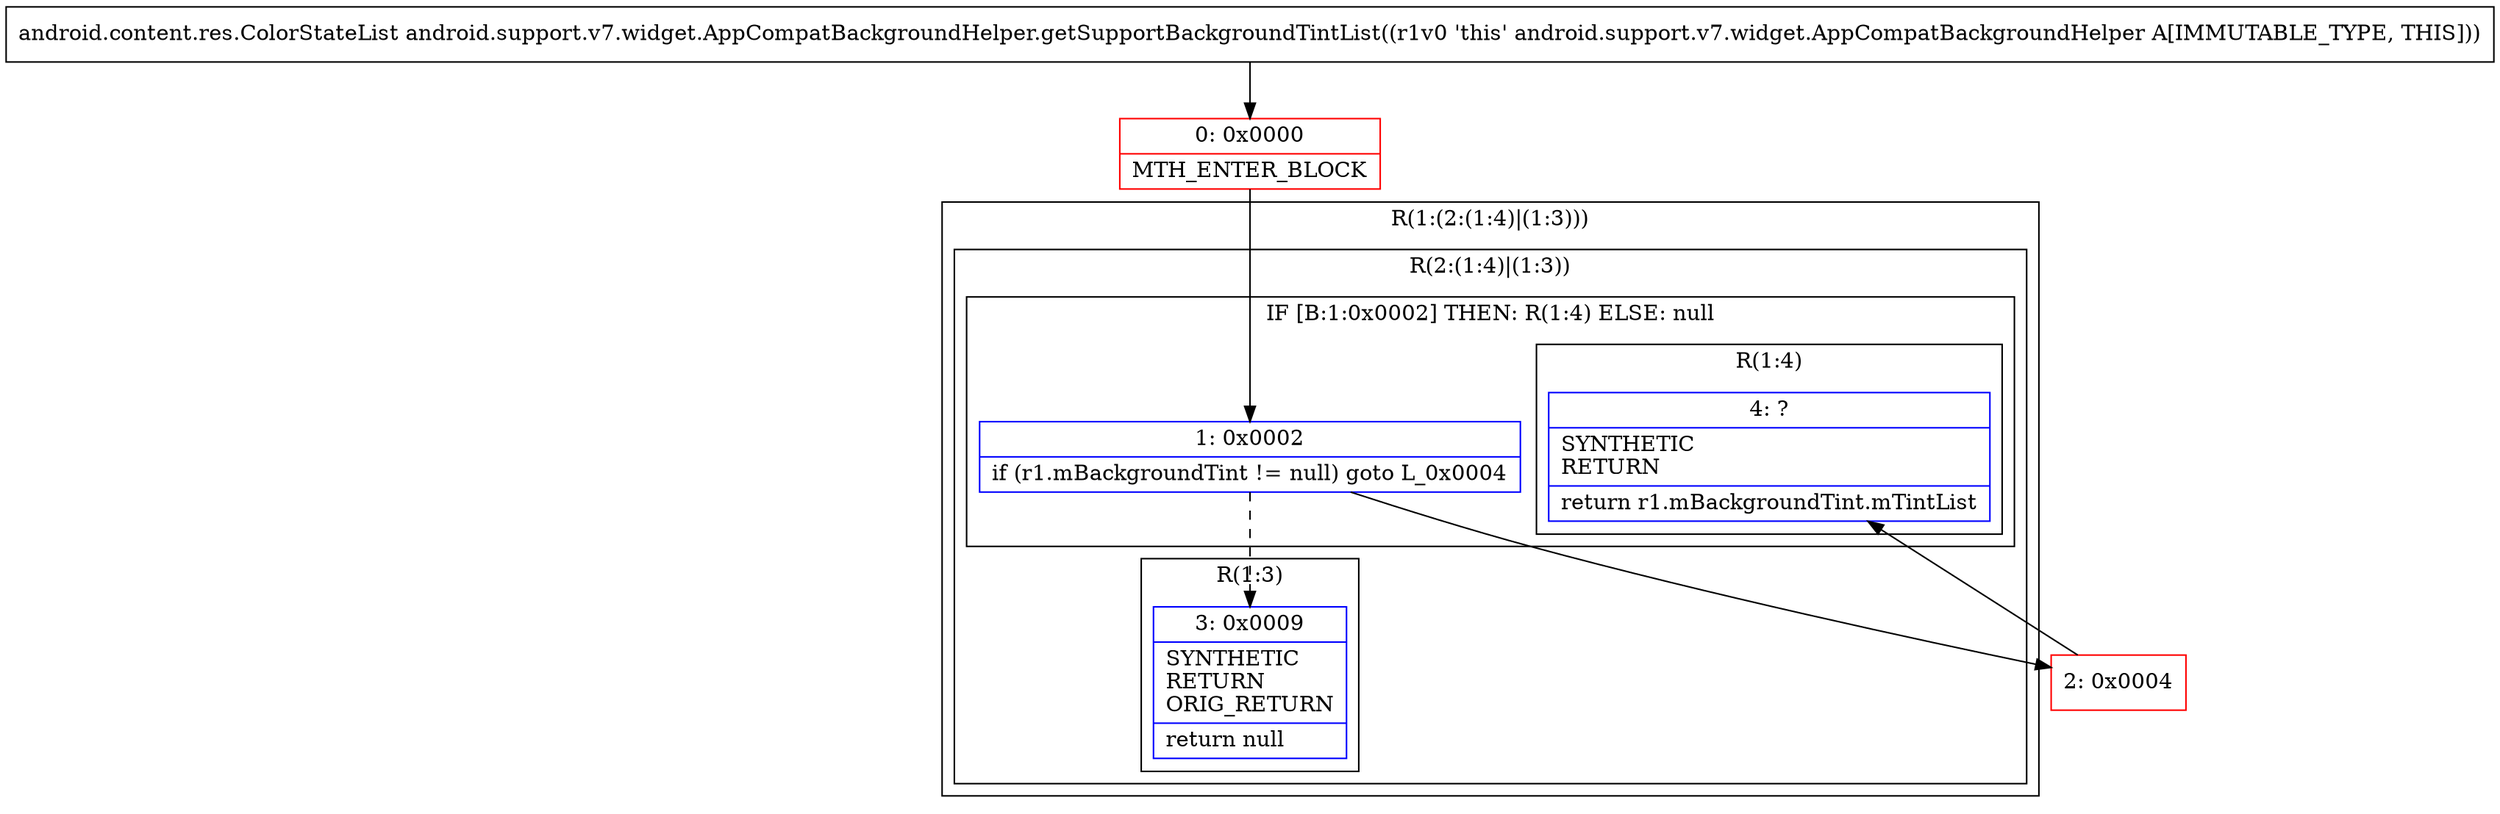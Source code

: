digraph "CFG forandroid.support.v7.widget.AppCompatBackgroundHelper.getSupportBackgroundTintList()Landroid\/content\/res\/ColorStateList;" {
subgraph cluster_Region_969203639 {
label = "R(1:(2:(1:4)|(1:3)))";
node [shape=record,color=blue];
subgraph cluster_Region_1558045012 {
label = "R(2:(1:4)|(1:3))";
node [shape=record,color=blue];
subgraph cluster_IfRegion_1220122788 {
label = "IF [B:1:0x0002] THEN: R(1:4) ELSE: null";
node [shape=record,color=blue];
Node_1 [shape=record,label="{1\:\ 0x0002|if (r1.mBackgroundTint != null) goto L_0x0004\l}"];
subgraph cluster_Region_285613442 {
label = "R(1:4)";
node [shape=record,color=blue];
Node_4 [shape=record,label="{4\:\ ?|SYNTHETIC\lRETURN\l|return r1.mBackgroundTint.mTintList\l}"];
}
}
subgraph cluster_Region_245387634 {
label = "R(1:3)";
node [shape=record,color=blue];
Node_3 [shape=record,label="{3\:\ 0x0009|SYNTHETIC\lRETURN\lORIG_RETURN\l|return null\l}"];
}
}
}
Node_0 [shape=record,color=red,label="{0\:\ 0x0000|MTH_ENTER_BLOCK\l}"];
Node_2 [shape=record,color=red,label="{2\:\ 0x0004}"];
MethodNode[shape=record,label="{android.content.res.ColorStateList android.support.v7.widget.AppCompatBackgroundHelper.getSupportBackgroundTintList((r1v0 'this' android.support.v7.widget.AppCompatBackgroundHelper A[IMMUTABLE_TYPE, THIS])) }"];
MethodNode -> Node_0;
Node_1 -> Node_2;
Node_1 -> Node_3[style=dashed];
Node_0 -> Node_1;
Node_2 -> Node_4;
}

